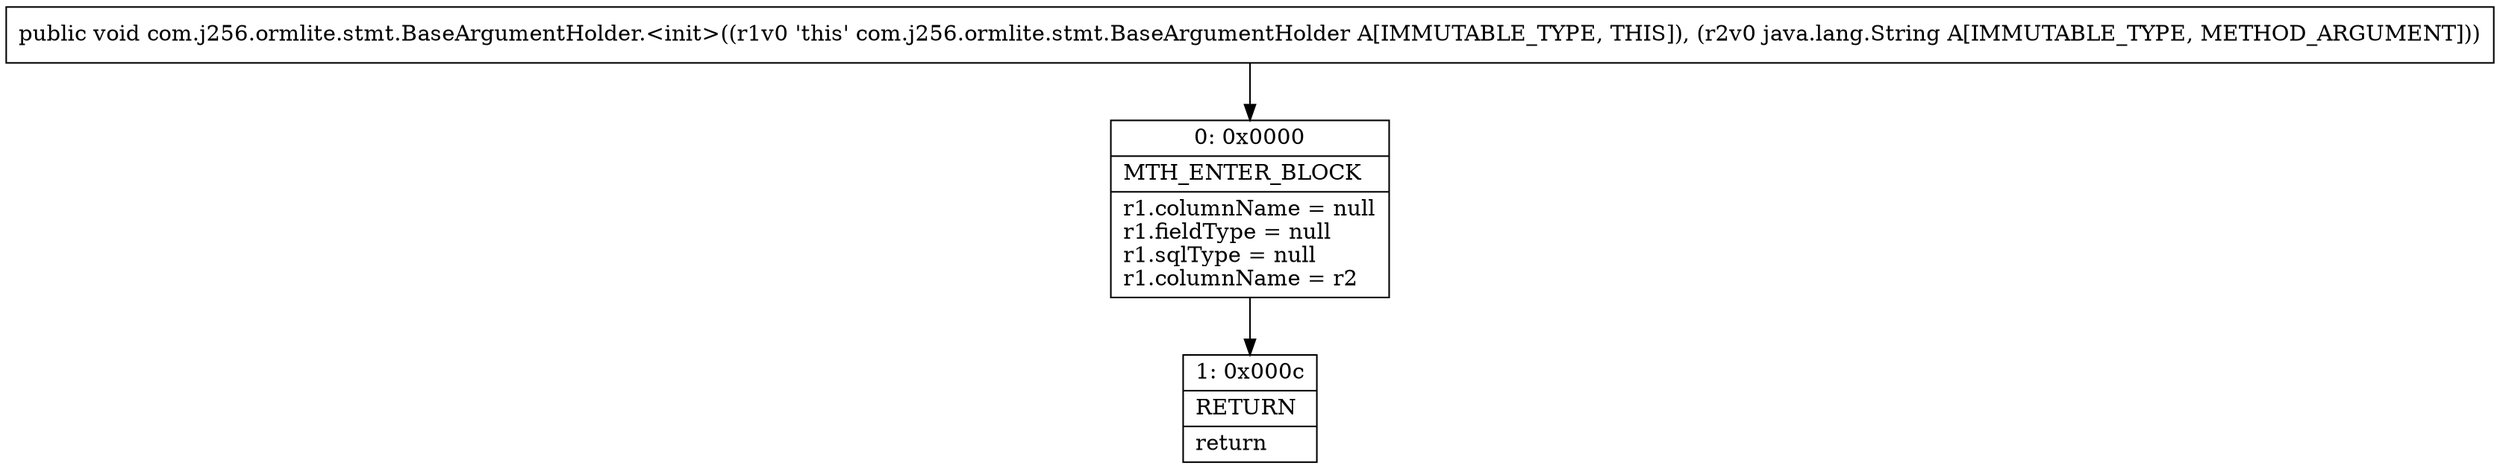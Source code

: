 digraph "CFG forcom.j256.ormlite.stmt.BaseArgumentHolder.\<init\>(Ljava\/lang\/String;)V" {
Node_0 [shape=record,label="{0\:\ 0x0000|MTH_ENTER_BLOCK\l|r1.columnName = null\lr1.fieldType = null\lr1.sqlType = null\lr1.columnName = r2\l}"];
Node_1 [shape=record,label="{1\:\ 0x000c|RETURN\l|return\l}"];
MethodNode[shape=record,label="{public void com.j256.ormlite.stmt.BaseArgumentHolder.\<init\>((r1v0 'this' com.j256.ormlite.stmt.BaseArgumentHolder A[IMMUTABLE_TYPE, THIS]), (r2v0 java.lang.String A[IMMUTABLE_TYPE, METHOD_ARGUMENT])) }"];
MethodNode -> Node_0;
Node_0 -> Node_1;
}


